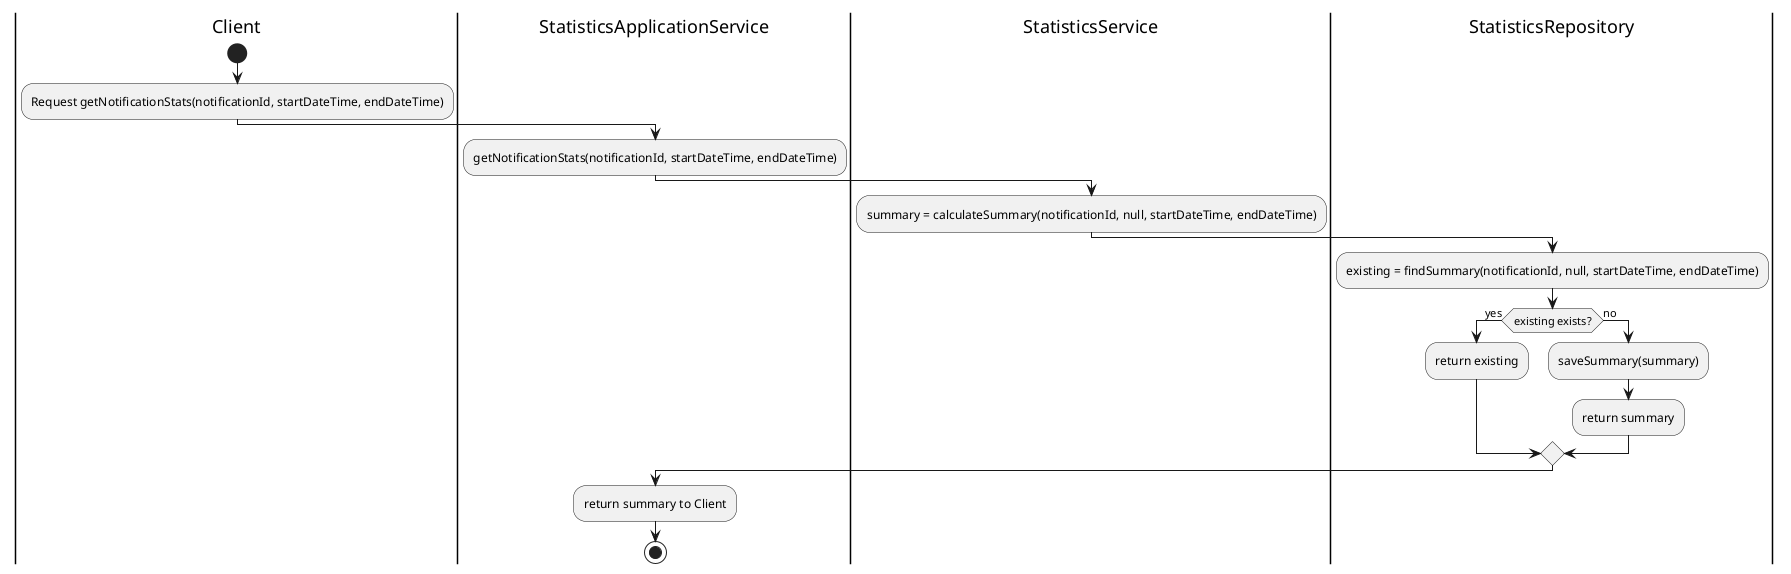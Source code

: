 @startuml NotificationStatsFlow
|Client|
start
:Request getNotificationStats(notificationId, startDateTime, endDateTime);
|StatisticsApplicationService|
:getNotificationStats(notificationId, startDateTime, endDateTime);
|StatisticsService|
:summary = calculateSummary(notificationId, null, startDateTime, endDateTime);
|StatisticsRepository|
:existing = findSummary(notificationId, null, startDateTime, endDateTime);
if (existing exists?) then (yes)
  :return existing;
else (no)
  :saveSummary(summary);
  :return summary;
endif
|StatisticsApplicationService|
:return summary to Client;
stop
@enduml

@startuml UserStatsFlow
|Client|
start
:Request getUserStats(userId, startDateTime, endDateTime);
|StatisticsApplicationService|
:getUserStats(userId, startDateTime, endDateTime);
|StatisticsService|
:summary = calculateSummary(null, userId, startDateTime, endDateTime);
|StatisticsRepository|
:existing = findSummary(null, userId, startDateTime, endDateTime);
if (existing exists?) then (yes)
  :return existing;
else (no)
  :saveSummary(summary);
  :return summary;
endif
|StatisticsApplicationService|
:return summary to Client;
stop
@enduml

@startuml GlobalStatsFlow
|Client|
start
:Request getGlobalStats(startDateTime, endDateTime);
|StatisticsApplicationService|
:getGlobalStats(startDateTime, endDateTime);
|StatisticsService|
:summary = calculateSummary(null, null, startDateTime, endDateTime);
|StatisticsRepository|
:existing = findSummary(null, null, startDateTime, endDateTime);
if (existing exists?) then (yes)
  :return existing;
else (no)
  :saveSummary(summary);
  :return summary;
endif
|StatisticsApplicationService|
:return summary to Client;
stop
@enduml

@startuml NotificationTimeSeriesFlow
|Client|
start
:Request getNotificationTimeSeries(notificationId, startDateTime, endDateTime, granularity);
|StatisticsApplicationService|
:getNotificationTimeSeries(notificationId, startDateTime, endDateTime, granularity);
|StatisticsService|
:timeSeries = getTimeSeries(notificationId, startDateTime, endDateTime, granularity);
|StatisticsApplicationService|
:return timeSeries to Client;
stop
@enduml

